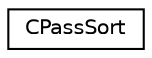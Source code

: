 digraph "Graphical Class Hierarchy"
{
  edge [fontname="Helvetica",fontsize="10",labelfontname="Helvetica",labelfontsize="10"];
  node [fontname="Helvetica",fontsize="10",shape=record];
  rankdir="LR";
  Node1 [label="CPassSort",height=0.2,width=0.4,color="black", fillcolor="white", style="filled",URL="$class_c_pass_sort.html"];
}
